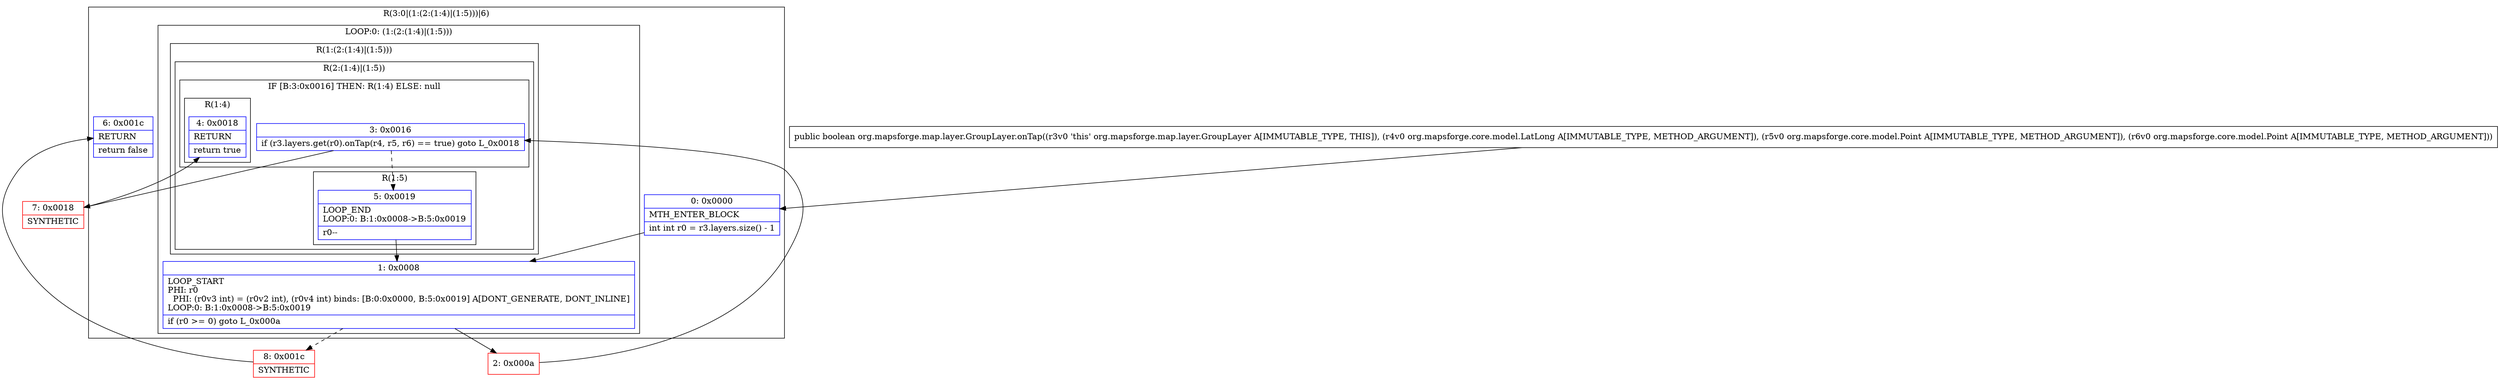 digraph "CFG fororg.mapsforge.map.layer.GroupLayer.onTap(Lorg\/mapsforge\/core\/model\/LatLong;Lorg\/mapsforge\/core\/model\/Point;Lorg\/mapsforge\/core\/model\/Point;)Z" {
subgraph cluster_Region_1832462935 {
label = "R(3:0|(1:(2:(1:4)|(1:5)))|6)";
node [shape=record,color=blue];
Node_0 [shape=record,label="{0\:\ 0x0000|MTH_ENTER_BLOCK\l|int int r0 = r3.layers.size() \- 1\l}"];
subgraph cluster_LoopRegion_2116493702 {
label = "LOOP:0: (1:(2:(1:4)|(1:5)))";
node [shape=record,color=blue];
Node_1 [shape=record,label="{1\:\ 0x0008|LOOP_START\lPHI: r0 \l  PHI: (r0v3 int) = (r0v2 int), (r0v4 int) binds: [B:0:0x0000, B:5:0x0019] A[DONT_GENERATE, DONT_INLINE]\lLOOP:0: B:1:0x0008\-\>B:5:0x0019\l|if (r0 \>= 0) goto L_0x000a\l}"];
subgraph cluster_Region_1246077419 {
label = "R(1:(2:(1:4)|(1:5)))";
node [shape=record,color=blue];
subgraph cluster_Region_49260282 {
label = "R(2:(1:4)|(1:5))";
node [shape=record,color=blue];
subgraph cluster_IfRegion_830070782 {
label = "IF [B:3:0x0016] THEN: R(1:4) ELSE: null";
node [shape=record,color=blue];
Node_3 [shape=record,label="{3\:\ 0x0016|if (r3.layers.get(r0).onTap(r4, r5, r6) == true) goto L_0x0018\l}"];
subgraph cluster_Region_1406240413 {
label = "R(1:4)";
node [shape=record,color=blue];
Node_4 [shape=record,label="{4\:\ 0x0018|RETURN\l|return true\l}"];
}
}
subgraph cluster_Region_995552767 {
label = "R(1:5)";
node [shape=record,color=blue];
Node_5 [shape=record,label="{5\:\ 0x0019|LOOP_END\lLOOP:0: B:1:0x0008\-\>B:5:0x0019\l|r0\-\-\l}"];
}
}
}
}
Node_6 [shape=record,label="{6\:\ 0x001c|RETURN\l|return false\l}"];
}
Node_2 [shape=record,color=red,label="{2\:\ 0x000a}"];
Node_7 [shape=record,color=red,label="{7\:\ 0x0018|SYNTHETIC\l}"];
Node_8 [shape=record,color=red,label="{8\:\ 0x001c|SYNTHETIC\l}"];
MethodNode[shape=record,label="{public boolean org.mapsforge.map.layer.GroupLayer.onTap((r3v0 'this' org.mapsforge.map.layer.GroupLayer A[IMMUTABLE_TYPE, THIS]), (r4v0 org.mapsforge.core.model.LatLong A[IMMUTABLE_TYPE, METHOD_ARGUMENT]), (r5v0 org.mapsforge.core.model.Point A[IMMUTABLE_TYPE, METHOD_ARGUMENT]), (r6v0 org.mapsforge.core.model.Point A[IMMUTABLE_TYPE, METHOD_ARGUMENT])) }"];
MethodNode -> Node_0;
Node_0 -> Node_1;
Node_1 -> Node_2;
Node_1 -> Node_8[style=dashed];
Node_3 -> Node_5[style=dashed];
Node_3 -> Node_7;
Node_5 -> Node_1;
Node_2 -> Node_3;
Node_7 -> Node_4;
Node_8 -> Node_6;
}

